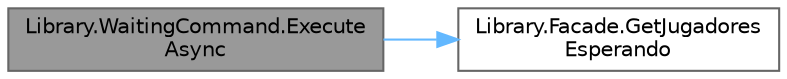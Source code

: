 digraph "Library.WaitingCommand.ExecuteAsync"
{
 // INTERACTIVE_SVG=YES
 // LATEX_PDF_SIZE
  bgcolor="transparent";
  edge [fontname=Helvetica,fontsize=10,labelfontname=Helvetica,labelfontsize=10];
  node [fontname=Helvetica,fontsize=10,shape=box,height=0.2,width=0.4];
  rankdir="LR";
  Node1 [id="Node000001",label="Library.WaitingCommand.Execute\lAsync",height=0.2,width=0.4,color="gray40", fillcolor="grey60", style="filled", fontcolor="black",tooltip="Implementa el comando 'waitinglist'. Este comando muestra la lista de jugadores esperando para jugar."];
  Node1 -> Node2 [id="edge1_Node000001_Node000002",color="steelblue1",style="solid",tooltip=" "];
  Node2 [id="Node000002",label="Library.Facade.GetJugadores\lEsperando",height=0.2,width=0.4,color="grey40", fillcolor="white", style="filled",URL="$classLibrary_1_1Facade.html#aa33d8d5dbb25cd237f95572c23ef2955",tooltip="Obtiene la lista de jugadores esperando."];
}
